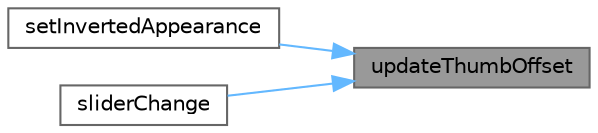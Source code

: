 digraph "updateThumbOffset"
{
 // LATEX_PDF_SIZE
  bgcolor="transparent";
  edge [fontname=Helvetica,fontsize=10,labelfontname=Helvetica,labelfontsize=10];
  node [fontname=Helvetica,fontsize=10,shape=box,height=0.2,width=0.4];
  rankdir="RL";
  Node1 [id="Node000001",label="updateThumbOffset",height=0.2,width=0.4,color="gray40", fillcolor="grey60", style="filled", fontcolor="black",tooltip="更新滑块偏移"];
  Node1 -> Node2 [id="edge1_Node000001_Node000002",dir="back",color="steelblue1",style="solid",tooltip=" "];
  Node2 [id="Node000002",label="setInvertedAppearance",height=0.2,width=0.4,color="grey40", fillcolor="white", style="filled",URL="$class_qt_material_slider.html#a908b8712c9a7e277e2b06bc448e54b25",tooltip="设置反向外观"];
  Node1 -> Node3 [id="edge2_Node000001_Node000003",dir="back",color="steelblue1",style="solid",tooltip=" "];
  Node3 [id="Node000003",label="sliderChange",height=0.2,width=0.4,color="grey40", fillcolor="white", style="filled",URL="$class_qt_material_slider.html#a02f607a38780b689371ce743c5e9d109",tooltip="滑块变化处理"];
}
